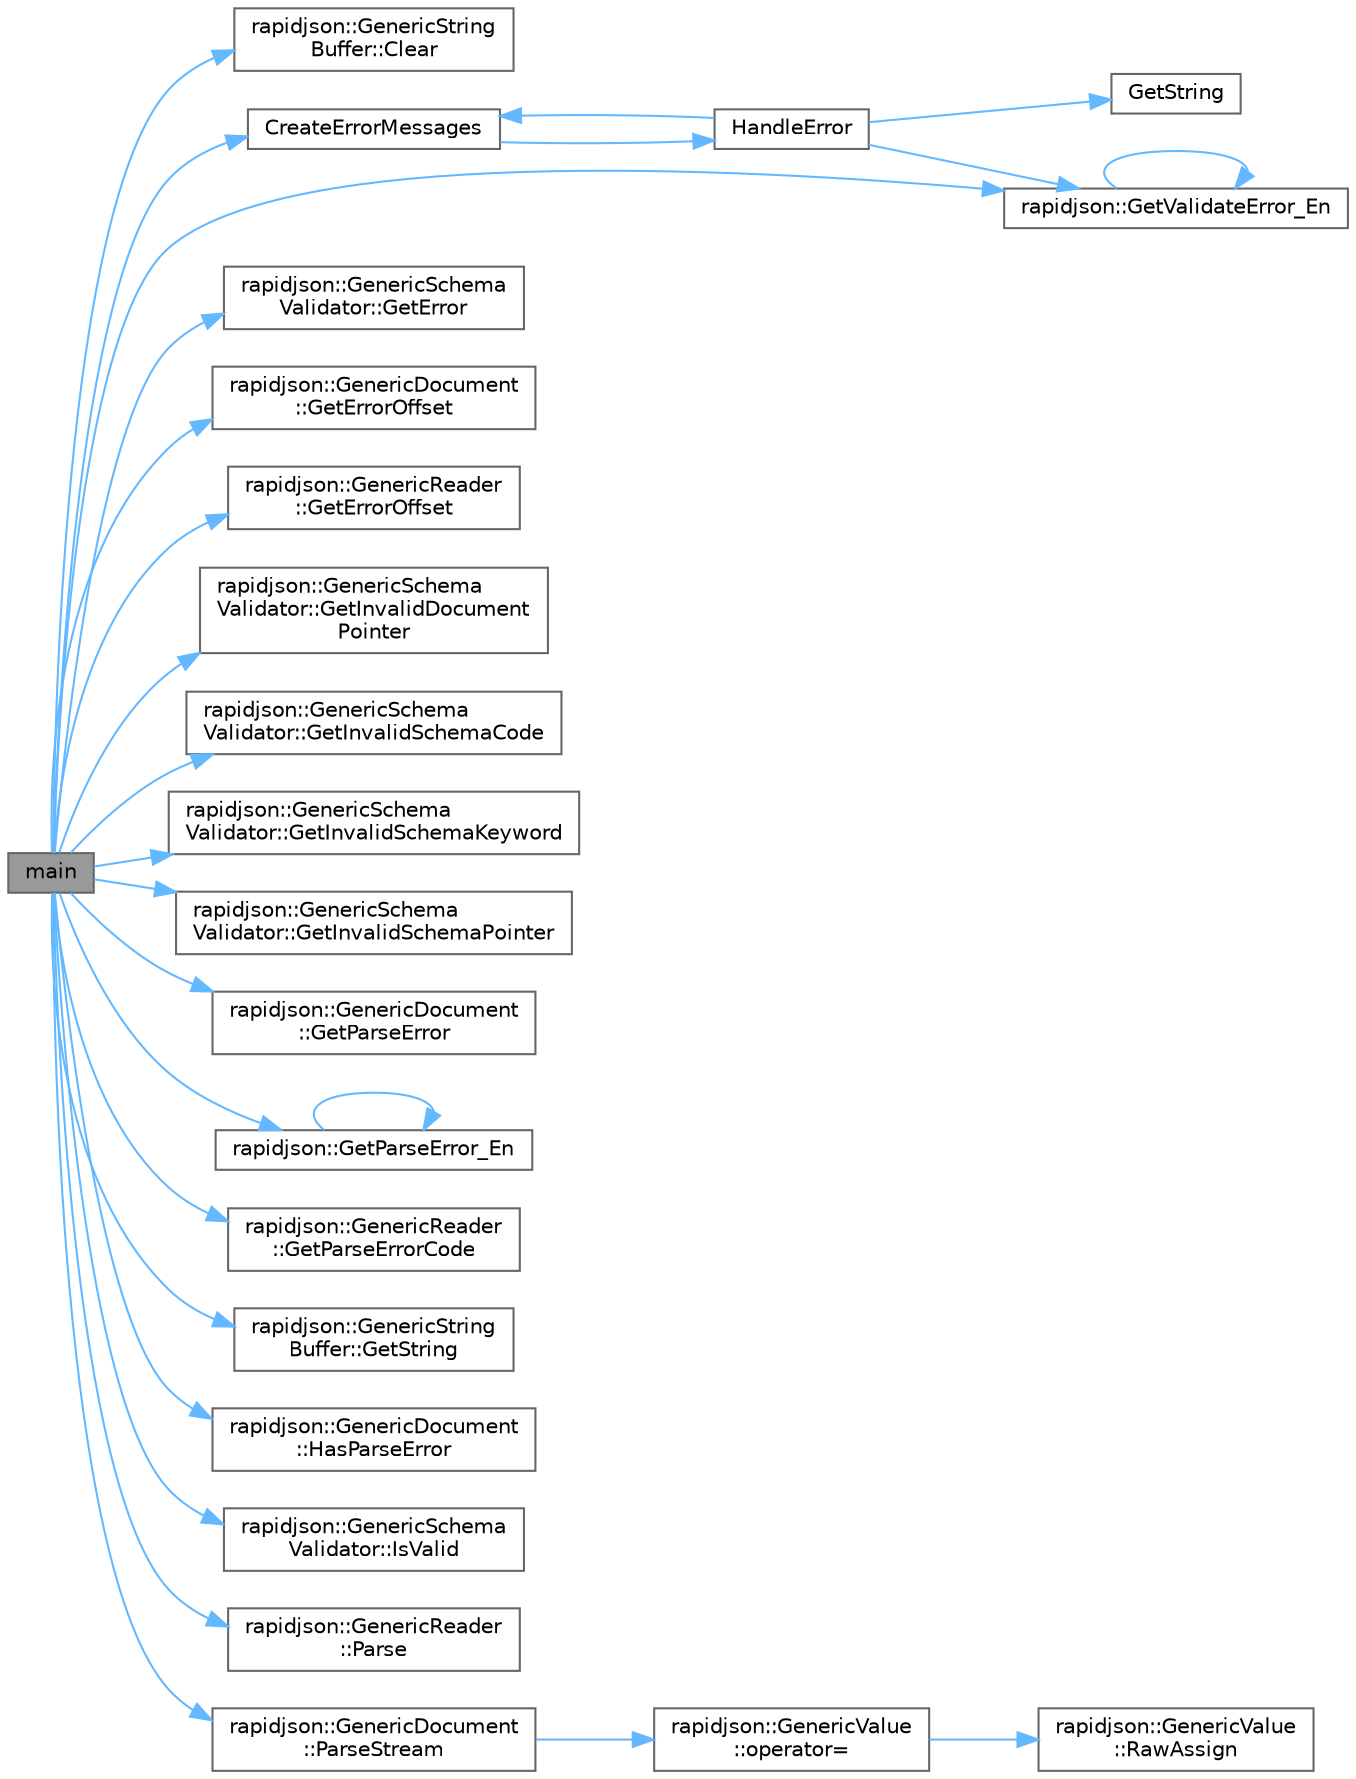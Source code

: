 digraph "main"
{
 // LATEX_PDF_SIZE
  bgcolor="transparent";
  edge [fontname=Helvetica,fontsize=10,labelfontname=Helvetica,labelfontsize=10];
  node [fontname=Helvetica,fontsize=10,shape=box,height=0.2,width=0.4];
  rankdir="LR";
  Node1 [id="Node000001",label="main",height=0.2,width=0.4,color="gray40", fillcolor="grey60", style="filled", fontcolor="black",tooltip=" "];
  Node1 -> Node2 [id="edge1_Node000001_Node000002",color="steelblue1",style="solid",tooltip=" "];
  Node2 [id="Node000002",label="rapidjson::GenericString\lBuffer::Clear",height=0.2,width=0.4,color="grey40", fillcolor="white", style="filled",URL="$classrapidjson_1_1_generic_string_buffer.html#a614af5a72984c88bd5a65e2bc233d310",tooltip=" "];
  Node1 -> Node3 [id="edge2_Node000001_Node000003",color="steelblue1",style="solid",tooltip=" "];
  Node3 [id="Node000003",label="CreateErrorMessages",height=0.2,width=0.4,color="grey40", fillcolor="white", style="filled",URL="$schemavalidator_8cpp.html#ad8bb4b09146b36d5a029b71f37b87308",tooltip=" "];
  Node3 -> Node4 [id="edge3_Node000003_Node000004",color="steelblue1",style="solid",tooltip=" "];
  Node4 [id="Node000004",label="HandleError",height=0.2,width=0.4,color="grey40", fillcolor="white", style="filled",URL="$schemavalidator_8cpp.html#a805c9aa864a618f2a4b081de6d8e1d26",tooltip=" "];
  Node4 -> Node3 [id="edge4_Node000004_Node000003",color="steelblue1",style="solid",tooltip=" "];
  Node4 -> Node5 [id="edge5_Node000004_Node000005",color="steelblue1",style="solid",tooltip=" "];
  Node5 [id="Node000005",label="GetString",height=0.2,width=0.4,color="grey40", fillcolor="white", style="filled",URL="$schemavalidator_8cpp.html#a6d90bf6105415d941d0ee014f2aa79c0",tooltip=" "];
  Node4 -> Node6 [id="edge6_Node000004_Node000006",color="steelblue1",style="solid",tooltip=" "];
  Node6 [id="Node000006",label="rapidjson::GetValidateError_En",height=0.2,width=0.4,color="grey40", fillcolor="white", style="filled",URL="$group___r_a_p_i_d_j_s_o_n___e_r_r_o_r_s.html#gadcb4ddc98c018b81cd8a22a0c3ef9db0",tooltip="Maps error code of validation into error message."];
  Node6 -> Node6 [id="edge7_Node000006_Node000006",color="steelblue1",style="solid",tooltip=" "];
  Node1 -> Node7 [id="edge8_Node000001_Node000007",color="steelblue1",style="solid",tooltip=" "];
  Node7 [id="Node000007",label="rapidjson::GenericSchema\lValidator::GetError",height=0.2,width=0.4,color="grey40", fillcolor="white", style="filled",URL="$classrapidjson_1_1_generic_schema_validator.html#a8c1c15cd52643a47e349126e9ad9b404",tooltip="End of Implementation of ISchemaValidator."];
  Node1 -> Node8 [id="edge9_Node000001_Node000008",color="steelblue1",style="solid",tooltip=" "];
  Node8 [id="Node000008",label="rapidjson::GenericDocument\l::GetErrorOffset",height=0.2,width=0.4,color="grey40", fillcolor="white", style="filled",URL="$classrapidjson_1_1_generic_document.html#af532179ca5ad5434a5e8af63f5da4c5f",tooltip="Get the position of last parsing error in input, 0 otherwise."];
  Node1 -> Node9 [id="edge10_Node000001_Node000009",color="steelblue1",style="solid",tooltip=" "];
  Node9 [id="Node000009",label="rapidjson::GenericReader\l::GetErrorOffset",height=0.2,width=0.4,color="grey40", fillcolor="white", style="filled",URL="$classrapidjson_1_1_generic_reader.html#ab50019e0a715320f83b7610b83dcef8f",tooltip="Get the position of last parsing error in input, 0 otherwise."];
  Node1 -> Node10 [id="edge11_Node000001_Node000010",color="steelblue1",style="solid",tooltip=" "];
  Node10 [id="Node000010",label="rapidjson::GenericSchema\lValidator::GetInvalidDocument\lPointer",height=0.2,width=0.4,color="grey40", fillcolor="white", style="filled",URL="$classrapidjson_1_1_generic_schema_validator.html#a60dfb4a89593c8d3ca4c89a6202feb52",tooltip="Gets the JSON pointer pointed to the invalid value."];
  Node1 -> Node11 [id="edge12_Node000001_Node000011",color="steelblue1",style="solid",tooltip=" "];
  Node11 [id="Node000011",label="rapidjson::GenericSchema\lValidator::GetInvalidSchemaCode",height=0.2,width=0.4,color="grey40", fillcolor="white", style="filled",URL="$classrapidjson_1_1_generic_schema_validator.html#a317d19322b003b8f4b87cad467775029",tooltip="Gets the error code of invalid schema."];
  Node1 -> Node12 [id="edge13_Node000001_Node000012",color="steelblue1",style="solid",tooltip=" "];
  Node12 [id="Node000012",label="rapidjson::GenericSchema\lValidator::GetInvalidSchemaKeyword",height=0.2,width=0.4,color="grey40", fillcolor="white", style="filled",URL="$classrapidjson_1_1_generic_schema_validator.html#a8334fc63f8409c96b6a83b3e822d77f3",tooltip="Gets the keyword of invalid schema."];
  Node1 -> Node13 [id="edge14_Node000001_Node000013",color="steelblue1",style="solid",tooltip=" "];
  Node13 [id="Node000013",label="rapidjson::GenericSchema\lValidator::GetInvalidSchemaPointer",height=0.2,width=0.4,color="grey40", fillcolor="white", style="filled",URL="$classrapidjson_1_1_generic_schema_validator.html#a3238efb9d9144c2d6577362d8dc5f61b",tooltip="Gets the JSON pointer pointed to the invalid schema."];
  Node1 -> Node14 [id="edge15_Node000001_Node000014",color="steelblue1",style="solid",tooltip=" "];
  Node14 [id="Node000014",label="rapidjson::GenericDocument\l::GetParseError",height=0.2,width=0.4,color="grey40", fillcolor="white", style="filled",URL="$classrapidjson_1_1_generic_document.html#ab94c280c079a6837a24951cb4d8f337b",tooltip="Get the ParseErrorCode of last parsing."];
  Node1 -> Node15 [id="edge16_Node000001_Node000015",color="steelblue1",style="solid",tooltip=" "];
  Node15 [id="Node000015",label="rapidjson::GetParseError_En",height=0.2,width=0.4,color="grey40", fillcolor="white", style="filled",URL="$group___r_a_p_i_d_j_s_o_n___e_r_r_o_r_s.html#gabdd16dafa25c46c240b995135fd66265",tooltip="Maps error code of parsing into error message."];
  Node15 -> Node15 [id="edge17_Node000015_Node000015",color="steelblue1",style="solid",tooltip=" "];
  Node1 -> Node16 [id="edge18_Node000001_Node000016",color="steelblue1",style="solid",tooltip=" "];
  Node16 [id="Node000016",label="rapidjson::GenericReader\l::GetParseErrorCode",height=0.2,width=0.4,color="grey40", fillcolor="white", style="filled",URL="$classrapidjson_1_1_generic_reader.html#a042c621cf745c5ed3a6f5ff9418dd05e",tooltip="Get the ParseErrorCode of last parsing."];
  Node1 -> Node17 [id="edge19_Node000001_Node000017",color="steelblue1",style="solid",tooltip=" "];
  Node17 [id="Node000017",label="rapidjson::GenericString\lBuffer::GetString",height=0.2,width=0.4,color="grey40", fillcolor="white", style="filled",URL="$classrapidjson_1_1_generic_string_buffer.html#a138330b64d530a2c35f702d4e207ac2f",tooltip=" "];
  Node1 -> Node6 [id="edge20_Node000001_Node000006",color="steelblue1",style="solid",tooltip=" "];
  Node1 -> Node18 [id="edge21_Node000001_Node000018",color="steelblue1",style="solid",tooltip=" "];
  Node18 [id="Node000018",label="rapidjson::GenericDocument\l::HasParseError",height=0.2,width=0.4,color="grey40", fillcolor="white", style="filled",URL="$classrapidjson_1_1_generic_document.html#a7607bb42b51547e44bfd4cab35d8f20e",tooltip="Whether a parse error has occurred in the last parsing."];
  Node1 -> Node19 [id="edge22_Node000001_Node000019",color="steelblue1",style="solid",tooltip=" "];
  Node19 [id="Node000019",label="rapidjson::GenericSchema\lValidator::IsValid",height=0.2,width=0.4,color="grey40", fillcolor="white", style="filled",URL="$classrapidjson_1_1_generic_schema_validator.html#ad32a9ad31dbb588edaaf038ab053275b",tooltip=" "];
  Node1 -> Node20 [id="edge23_Node000001_Node000020",color="steelblue1",style="solid",tooltip=" "];
  Node20 [id="Node000020",label="rapidjson::GenericReader\l::Parse",height=0.2,width=0.4,color="grey40", fillcolor="white", style="filled",URL="$classrapidjson_1_1_generic_reader.html#ac9c540b77de19661f6f45e04b9b0937b",tooltip="Parse JSON text."];
  Node1 -> Node21 [id="edge24_Node000001_Node000021",color="steelblue1",style="solid",tooltip=" "];
  Node21 [id="Node000021",label="rapidjson::GenericDocument\l::ParseStream",height=0.2,width=0.4,color="grey40", fillcolor="white", style="filled",URL="$classrapidjson_1_1_generic_document.html#a56e6dcd7d47377877de9f67a43757974",tooltip="Parse JSON text from an input stream (with Encoding conversion)"];
  Node21 -> Node22 [id="edge25_Node000021_Node000022",color="steelblue1",style="solid",tooltip=" "];
  Node22 [id="Node000022",label="rapidjson::GenericValue\l::operator=",height=0.2,width=0.4,color="grey40", fillcolor="white", style="filled",URL="$classrapidjson_1_1_generic_value.html#a37fa30cf48e0a0724a8e7323fc2fef41",tooltip="Assignment with move semantics."];
  Node22 -> Node23 [id="edge26_Node000022_Node000023",color="steelblue1",style="solid",tooltip=" "];
  Node23 [id="Node000023",label="rapidjson::GenericValue\l::RawAssign",height=0.2,width=0.4,color="grey40", fillcolor="white", style="filled",URL="$classrapidjson_1_1_generic_value.html#a00efe429e27f95dca17b19519b3cea9e",tooltip="Assignment without calling destructor."];
}
